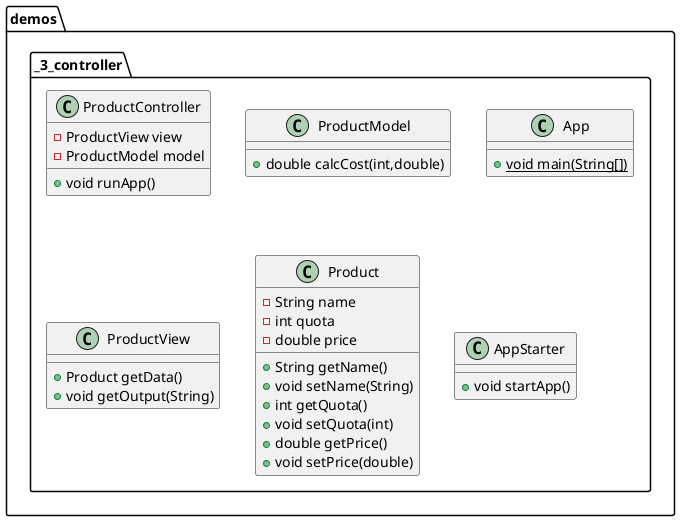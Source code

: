@startuml
class demos._3_controller.ProductController {
- ProductView view
- ProductModel model
+ void runApp()
}


class demos._3_controller.ProductModel {
+ double calcCost(int,double)
}

class demos._3_controller.App {
+ {static} void main(String[])
}

class demos._3_controller.ProductView {
+ Product getData()
+ void getOutput(String)
}

class demos._3_controller.Product {
- String name
- int quota
- double price
+ String getName()
+ void setName(String)
+ int getQuota()
+ void setQuota(int)
+ double getPrice()
+ void setPrice(double)
}


class demos._3_controller.AppStarter {
+ void startApp()
}

@enduml